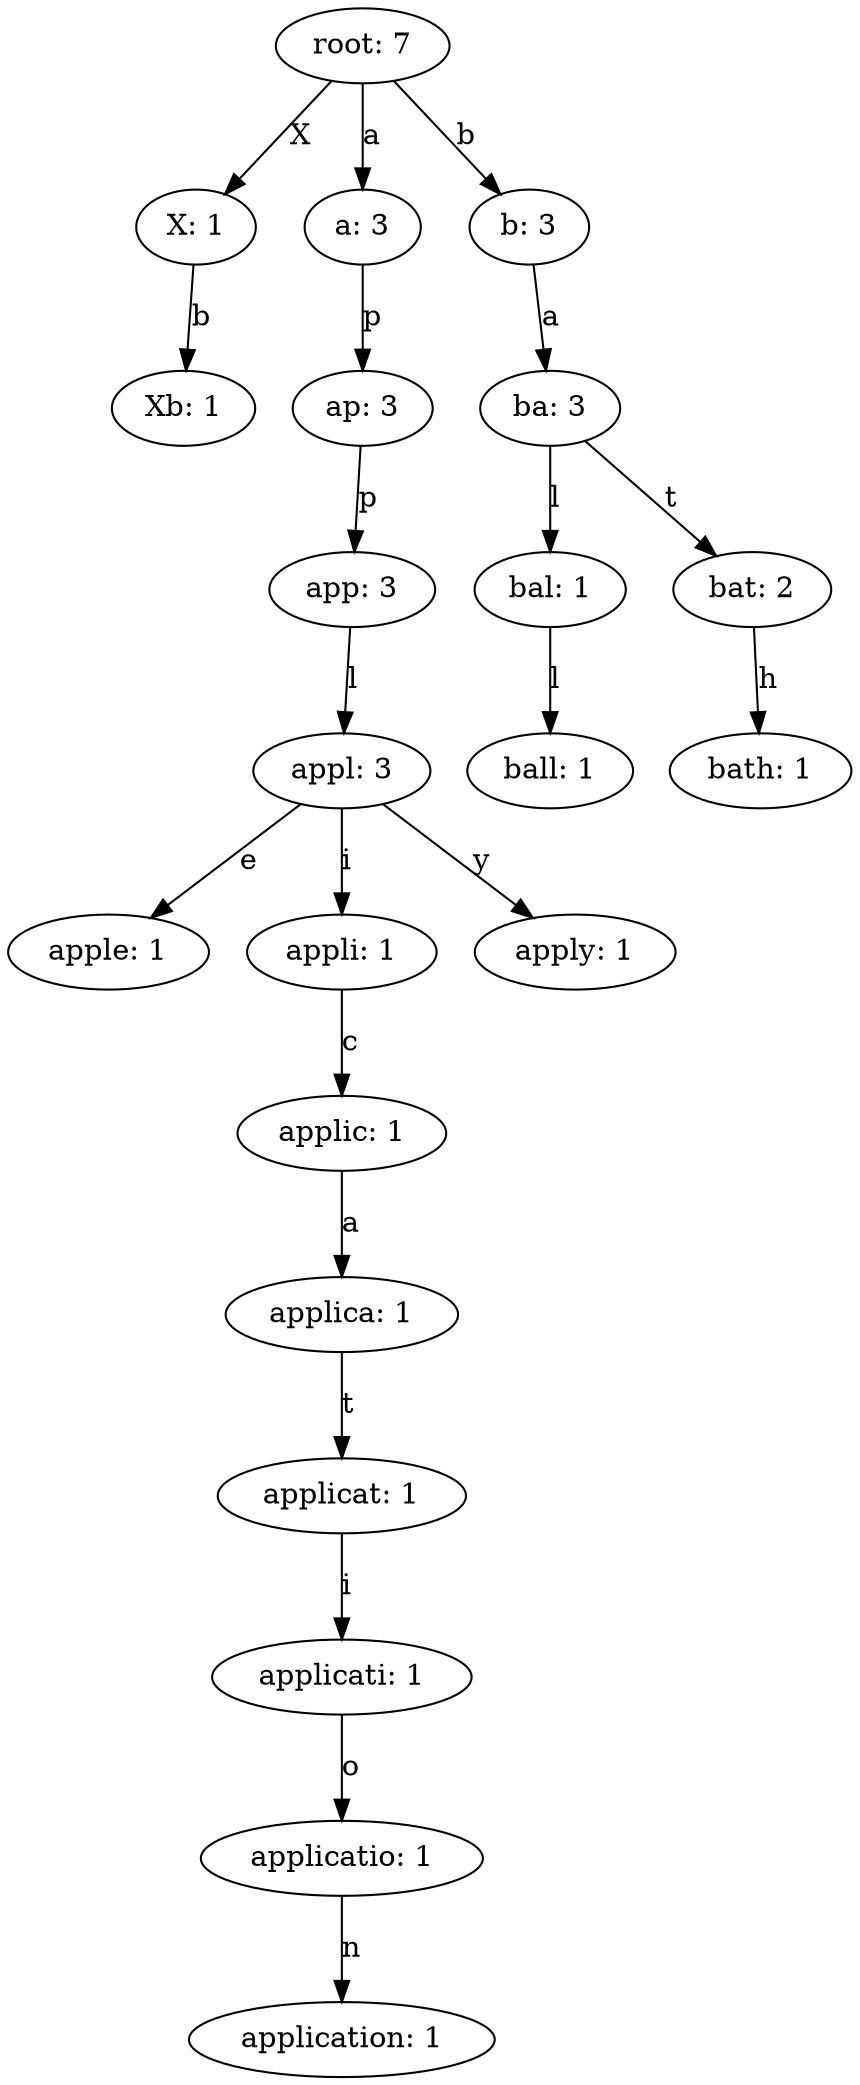 digraph {
    0 [ label = "root: 7" ]
    1 [ label = "X: 1" ]
    2 [ label = "Xb: 1" ]
    3 [ label = "a: 3" ]
    4 [ label = "ap: 3" ]
    5 [ label = "app: 3" ]
    6 [ label = "appl: 3" ]
    7 [ label = "apple: 1" ]
    8 [ label = "appli: 1" ]
    9 [ label = "applic: 1" ]
    10 [ label = "applica: 1" ]
    11 [ label = "applicat: 1" ]
    12 [ label = "applicati: 1" ]
    13 [ label = "applicatio: 1" ]
    14 [ label = "application: 1" ]
    15 [ label = "apply: 1" ]
    16 [ label = "b: 3" ]
    17 [ label = "ba: 3" ]
    18 [ label = "bal: 1" ]
    19 [ label = "ball: 1" ]
    20 [ label = "bat: 2" ]
    21 [ label = "bath: 1" ]
    0 -> 1 [ label = "X" ]
    1 -> 2 [ label = "b" ]
    0 -> 3 [ label = "a" ]
    3 -> 4 [ label = "p" ]
    4 -> 5 [ label = "p" ]
    5 -> 6 [ label = "l" ]
    6 -> 7 [ label = "e" ]
    6 -> 8 [ label = "i" ]
    8 -> 9 [ label = "c" ]
    9 -> 10 [ label = "a" ]
    10 -> 11 [ label = "t" ]
    11 -> 12 [ label = "i" ]
    12 -> 13 [ label = "o" ]
    13 -> 14 [ label = "n" ]
    6 -> 15 [ label = "y" ]
    0 -> 16 [ label = "b" ]
    16 -> 17 [ label = "a" ]
    17 -> 18 [ label = "l" ]
    18 -> 19 [ label = "l" ]
    17 -> 20 [ label = "t" ]
    20 -> 21 [ label = "h" ]
}
